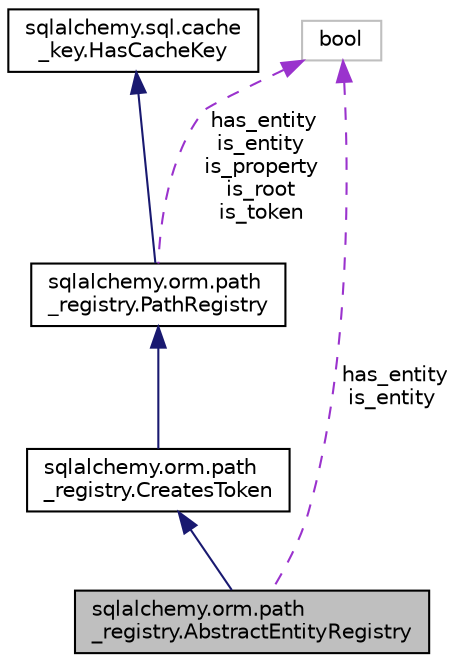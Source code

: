 digraph "sqlalchemy.orm.path_registry.AbstractEntityRegistry"
{
 // LATEX_PDF_SIZE
  edge [fontname="Helvetica",fontsize="10",labelfontname="Helvetica",labelfontsize="10"];
  node [fontname="Helvetica",fontsize="10",shape=record];
  Node1 [label="sqlalchemy.orm.path\l_registry.AbstractEntityRegistry",height=0.2,width=0.4,color="black", fillcolor="grey75", style="filled", fontcolor="black",tooltip=" "];
  Node2 -> Node1 [dir="back",color="midnightblue",fontsize="10",style="solid",fontname="Helvetica"];
  Node2 [label="sqlalchemy.orm.path\l_registry.CreatesToken",height=0.2,width=0.4,color="black", fillcolor="white", style="filled",URL="$classsqlalchemy_1_1orm_1_1path__registry_1_1CreatesToken.html",tooltip=" "];
  Node3 -> Node2 [dir="back",color="midnightblue",fontsize="10",style="solid",fontname="Helvetica"];
  Node3 [label="sqlalchemy.orm.path\l_registry.PathRegistry",height=0.2,width=0.4,color="black", fillcolor="white", style="filled",URL="$classsqlalchemy_1_1orm_1_1path__registry_1_1PathRegistry.html",tooltip=" "];
  Node4 -> Node3 [dir="back",color="midnightblue",fontsize="10",style="solid",fontname="Helvetica"];
  Node4 [label="sqlalchemy.sql.cache\l_key.HasCacheKey",height=0.2,width=0.4,color="black", fillcolor="white", style="filled",URL="$classsqlalchemy_1_1sql_1_1cache__key_1_1HasCacheKey.html",tooltip=" "];
  Node5 -> Node3 [dir="back",color="darkorchid3",fontsize="10",style="dashed",label=" has_entity\nis_entity\nis_property\nis_root\nis_token" ,fontname="Helvetica"];
  Node5 [label="bool",height=0.2,width=0.4,color="grey75", fillcolor="white", style="filled",tooltip=" "];
  Node5 -> Node1 [dir="back",color="darkorchid3",fontsize="10",style="dashed",label=" has_entity\nis_entity" ,fontname="Helvetica"];
}

